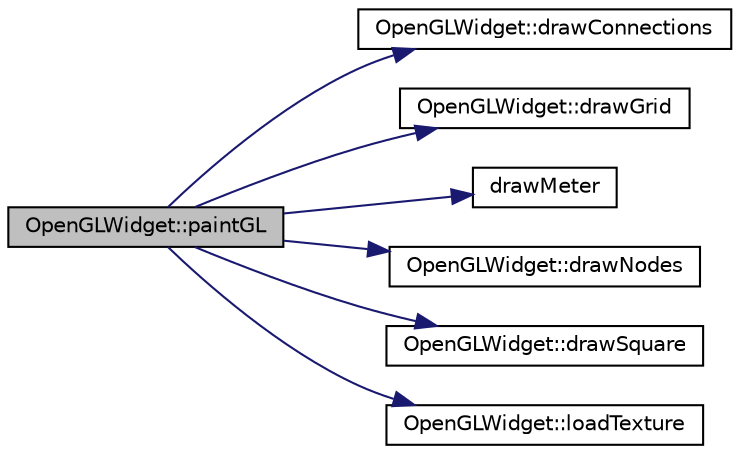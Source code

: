 digraph "OpenGLWidget::paintGL"
{
 // LATEX_PDF_SIZE
  edge [fontname="Helvetica",fontsize="10",labelfontname="Helvetica",labelfontsize="10"];
  node [fontname="Helvetica",fontsize="10",shape=record];
  rankdir="LR";
  Node1 [label="OpenGLWidget::paintGL",height=0.2,width=0.4,color="black", fillcolor="grey75", style="filled", fontcolor="black",tooltip=" "];
  Node1 -> Node2 [color="midnightblue",fontsize="10",style="solid",fontname="Helvetica"];
  Node2 [label="OpenGLWidget::drawConnections",height=0.2,width=0.4,color="black", fillcolor="white", style="filled",URL="$classOpenGLWidget.html#a976e200d70291b4aabb5d4db40e747db",tooltip=" "];
  Node1 -> Node3 [color="midnightblue",fontsize="10",style="solid",fontname="Helvetica"];
  Node3 [label="OpenGLWidget::drawGrid",height=0.2,width=0.4,color="black", fillcolor="white", style="filled",URL="$classOpenGLWidget.html#a8a826e3a0bde7cefb244eb06c9138ef7",tooltip=" "];
  Node1 -> Node4 [color="midnightblue",fontsize="10",style="solid",fontname="Helvetica"];
  Node4 [label="drawMeter",height=0.2,width=0.4,color="black", fillcolor="white", style="filled",URL="$openglwidget_8cpp.html#aa600ef37bb28b68ee18ca0ad43c82405",tooltip=" "];
  Node1 -> Node5 [color="midnightblue",fontsize="10",style="solid",fontname="Helvetica"];
  Node5 [label="OpenGLWidget::drawNodes",height=0.2,width=0.4,color="black", fillcolor="white", style="filled",URL="$classOpenGLWidget.html#abfee4cb34267619c98907068d495197e",tooltip=" "];
  Node1 -> Node6 [color="midnightblue",fontsize="10",style="solid",fontname="Helvetica"];
  Node6 [label="OpenGLWidget::drawSquare",height=0.2,width=0.4,color="black", fillcolor="white", style="filled",URL="$classOpenGLWidget.html#a9152ff79b007a48101864691bd01281c",tooltip=" "];
  Node1 -> Node7 [color="midnightblue",fontsize="10",style="solid",fontname="Helvetica"];
  Node7 [label="OpenGLWidget::loadTexture",height=0.2,width=0.4,color="black", fillcolor="white", style="filled",URL="$classOpenGLWidget.html#a77760216a025434626952eb26b543f68",tooltip=" "];
}
